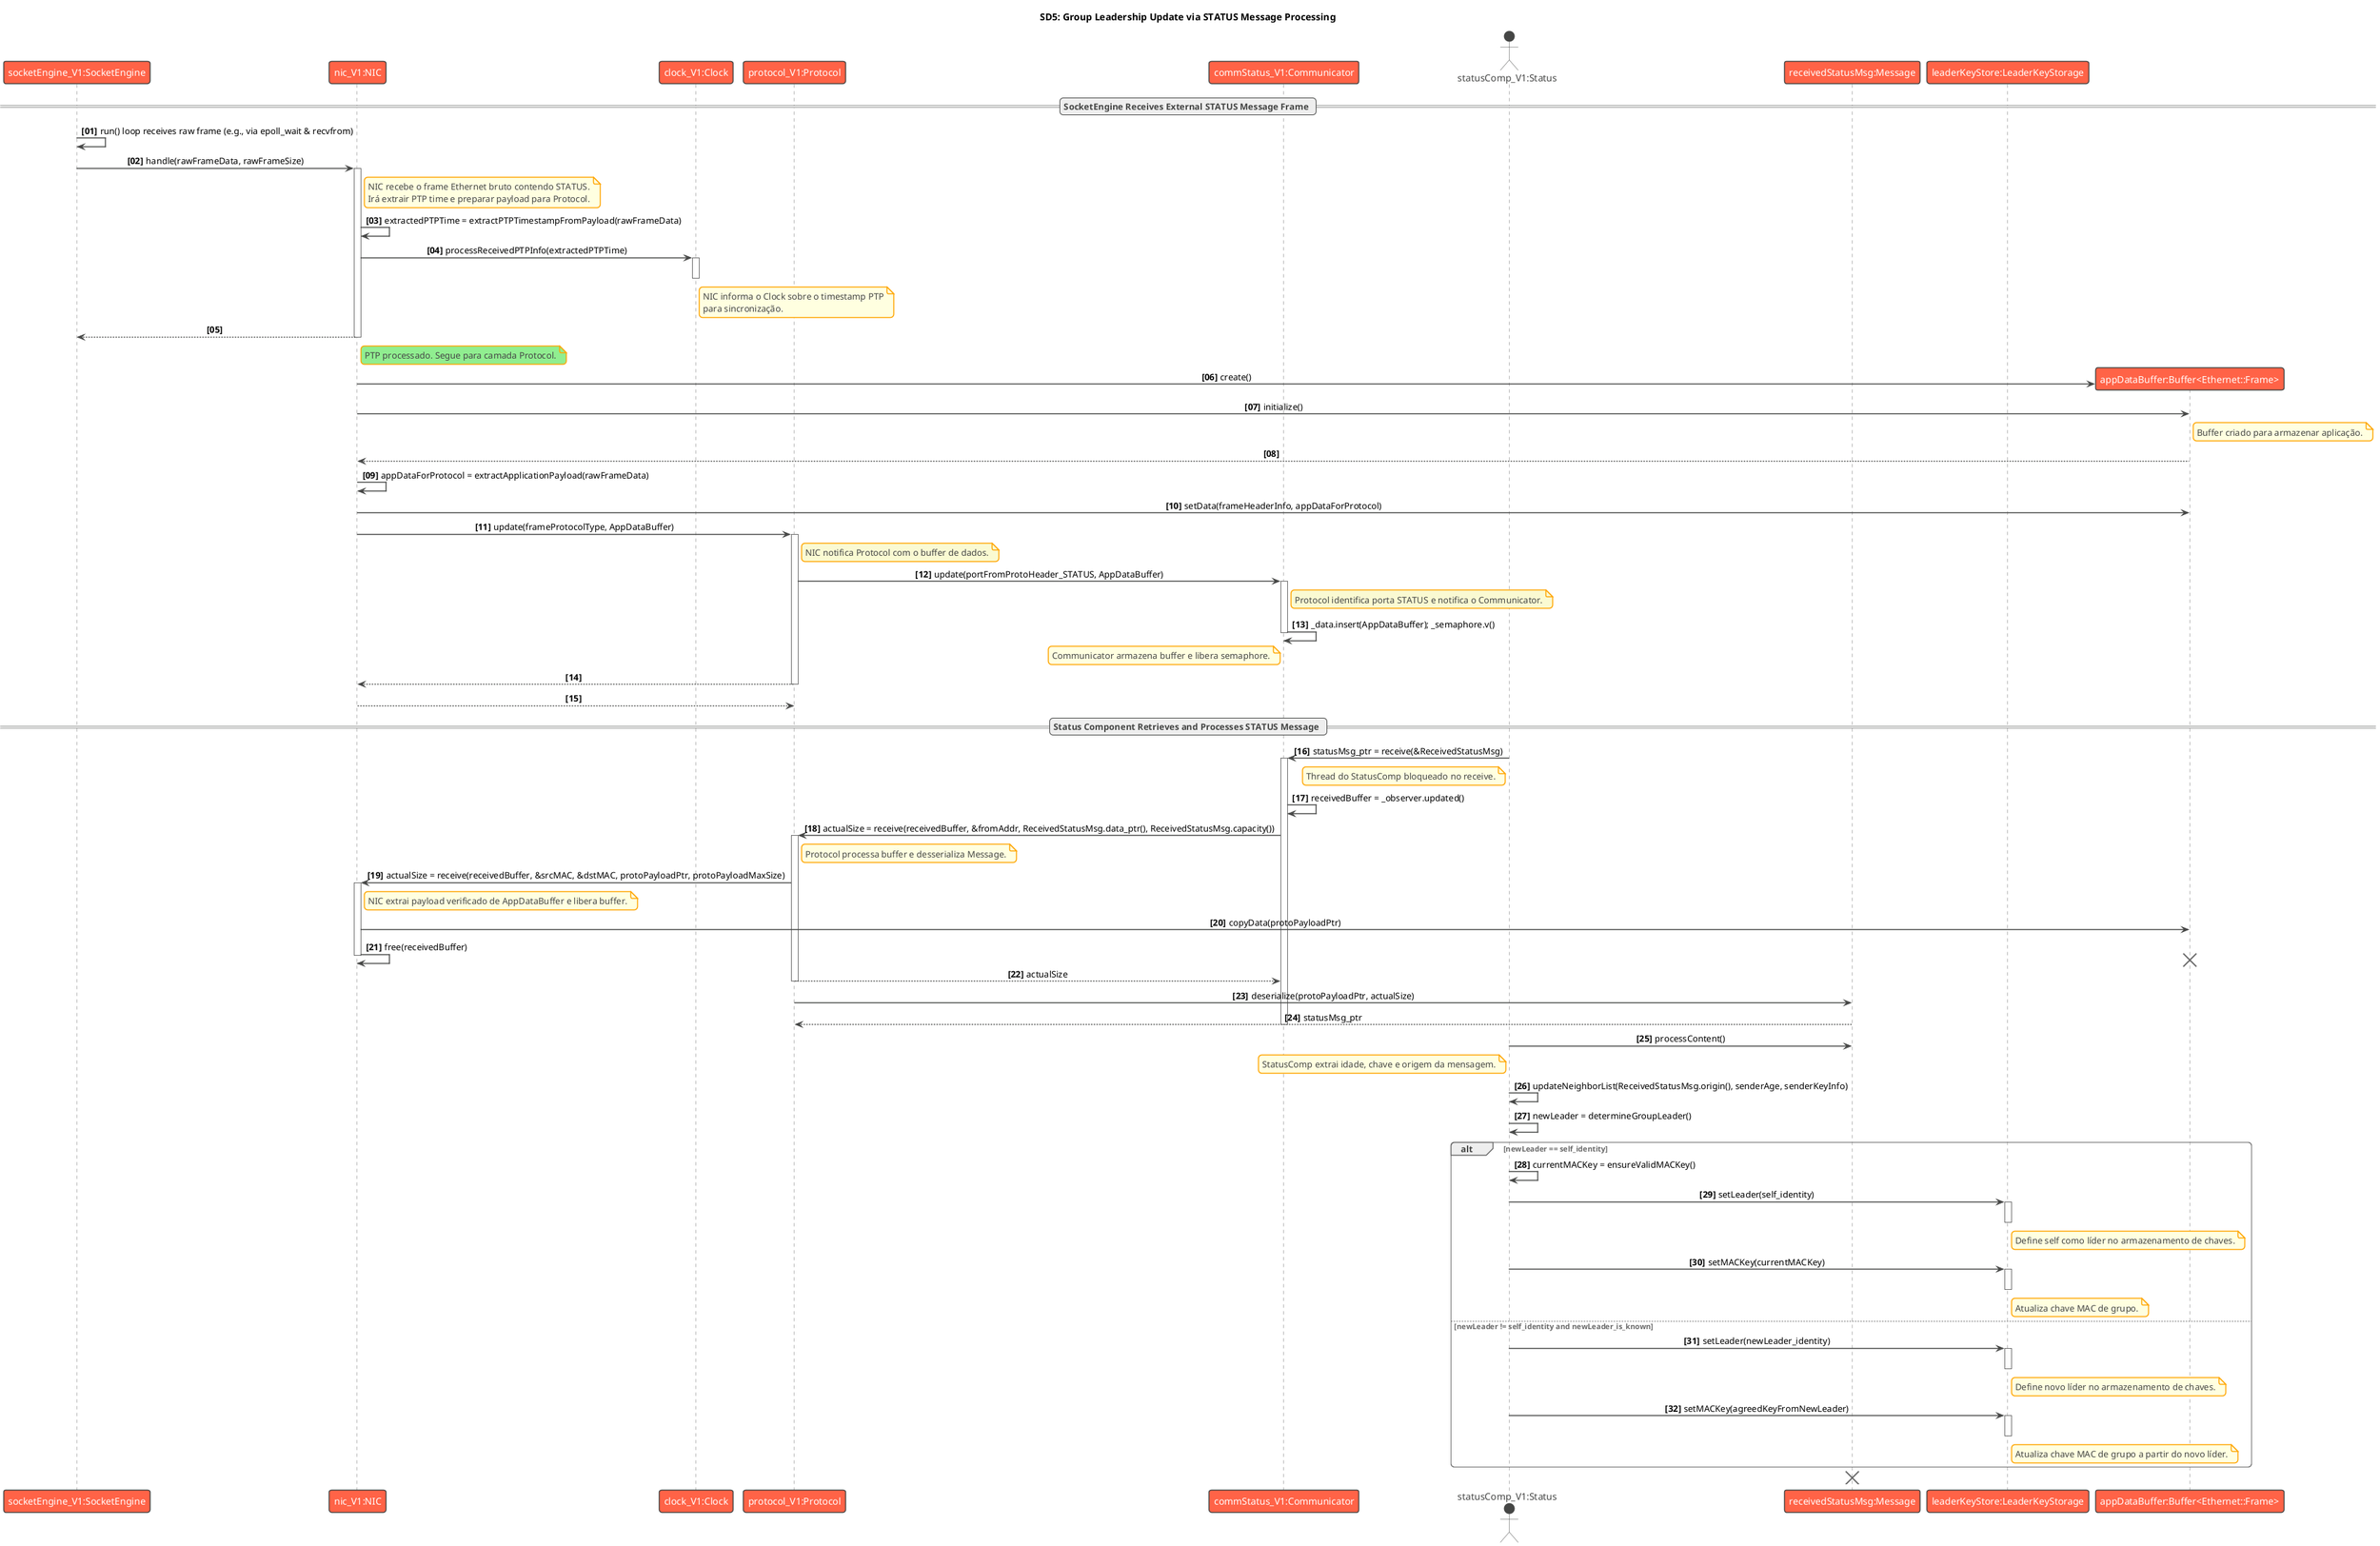 @startuml SD5_Group_Leadership_Update_via_STATUS_Message
!theme vibrant
title SD5: Group Leadership Update via STATUS Message Processing

participant "socketEngine_V1:SocketEngine" as SocketEngine
participant "nic_V1:NIC" as NIC
participant "clock_V1:Clock" as Clock
participant "protocol_V1:Protocol" as Protocol
participant "commStatus_V1:Communicator" as CommStatus
actor "statusComp_V1:Status" as StatusComp
participant "receivedStatusMsg:Message" as ReceivedStatusMsg
participant "leaderKeyStore:LeaderKeyStorage" as LeaderKeyStore
participant "appDataBuffer:Buffer<Ethernet::Frame>" as AppDataBuffer

skinparam sequenceMessageAlign center
skinparam actorBackgroundColor LightBlue
skinparam actorBorderColor Blue
skinparam participantBackgroundColor LightGreen
skinparam participantBorderColor Green
skinparam roundcorner 10
skinparam noteBackgroundColor LightYellow
skinparam noteBorderColor Orange
skinparam sequenceArrowThickness 1.5
skinparam lifelineMaxMessageSize 400

autonumber "<b>[00]"

== SocketEngine Receives External STATUS Message Frame ==
SocketEngine -> SocketEngine : run() loop receives raw frame (e.g., via epoll_wait & recvfrom)

SocketEngine -> NIC ++ : handle(rawFrameData, rawFrameSize)
note right of NIC #LightYellow
  NIC recebe o frame Ethernet bruto contendo STATUS.
  Irá extrair PTP time e preparar payload para Protocol.
end note

NIC -> NIC : extractedPTPTime = extractPTPTimestampFromPayload(rawFrameData)

NIC -> Clock ++ : processReceivedPTPInfo(extractedPTPTime)
note right of Clock
  NIC informa o Clock sobre o timestamp PTP
  para sincronização.
end note
deactivate Clock
return

note right of NIC #LightGreen
  PTP processado. Segue para camada Protocol.
end note

NIC -> AppDataBuffer ** : create()
NIC -> AppDataBuffer : initialize()
note right of AppDataBuffer
  Buffer criado para armazenar aplicação.
end note
deactivate AppDataBuffer
return

NIC -> NIC : appDataForProtocol = extractApplicationPayload(rawFrameData)
NIC -> AppDataBuffer : setData(frameHeaderInfo, appDataForProtocol)

NIC -> Protocol ++ : update(frameProtocolType, AppDataBuffer)
note right of Protocol #LightGoldenRodYellow
  NIC notifica Protocol com o buffer de dados.
end note

Protocol -> CommStatus ++ : update(portFromProtoHeader_STATUS, AppDataBuffer)
note right of CommStatus #LightGoldenRodYellow
  Protocol identifica porta STATUS e notifica o Communicator.
end note

CommStatus -> CommStatus : _data.insert(AppDataBuffer); _semaphore.v()
note left of CommStatus
  Communicator armazena buffer e libera semaphore.
end note
deactivate CommStatus
return
deactivate Protocol
return
deactivate NIC

== Status Component Retrieves and Processes STATUS Message ==
StatusComp -> CommStatus ++ : statusMsg_ptr = receive(&ReceivedStatusMsg)
note left of StatusComp
  Thread do StatusComp bloqueado no receive.
end note

CommStatus -> CommStatus : receivedBuffer = _observer.updated()
CommStatus -> Protocol ++ : actualSize = receive(receivedBuffer, &fromAddr, ReceivedStatusMsg.data_ptr(), ReceivedStatusMsg.capacity())
note right of Protocol
  Protocol processa buffer e desserializa Message.
end note

Protocol -> NIC ++ : actualSize = receive(receivedBuffer, &srcMAC, &dstMAC, protoPayloadPtr, protoPayloadMaxSize)
note right of NIC
  NIC extrai payload verificado de AppDataBuffer e libera buffer.
end note
NIC -> AppDataBuffer : copyData(protoPayloadPtr)
NIC -> NIC : free(receivedBuffer)
destroy AppDataBuffer
deactivate NIC
return actualSize

Protocol -> ReceivedStatusMsg : deserialize(protoPayloadPtr, actualSize)
deactivate Protocol
return statusMsg_ptr
deactivate CommStatus

StatusComp -> ReceivedStatusMsg : processContent()
note left of StatusComp
  StatusComp extrai idade, chave e origem da mensagem.
end note

StatusComp -> StatusComp : updateNeighborList(ReceivedStatusMsg.origin(), senderAge, senderKeyInfo)
StatusComp -> StatusComp : newLeader = determineGroupLeader()

alt newLeader == self_identity
  StatusComp -> StatusComp : currentMACKey = ensureValidMACKey()
  StatusComp -> LeaderKeyStore ++ : setLeader(self_identity)
  note right of LeaderKeyStore
    Define self como líder no armazenamento de chaves.
  end note
  deactivate LeaderKeyStore
  StatusComp -> LeaderKeyStore ++ : setMACKey(currentMACKey)
  note right of LeaderKeyStore
    Atualiza chave MAC de grupo.
  end note
  deactivate LeaderKeyStore

else newLeader != self_identity and newLeader_is_known
  StatusComp -> LeaderKeyStore ++ : setLeader(newLeader_identity)
  note right of LeaderKeyStore
    Define novo líder no armazenamento de chaves.
  end note
  deactivate LeaderKeyStore
  StatusComp -> LeaderKeyStore ++ : setMACKey(agreedKeyFromNewLeader)
  note right of LeaderKeyStore
    Atualiza chave MAC de grupo a partir do novo líder.
  end note
  deactivate LeaderKeyStore
end

destroy ReceivedStatusMsg

@enduml
